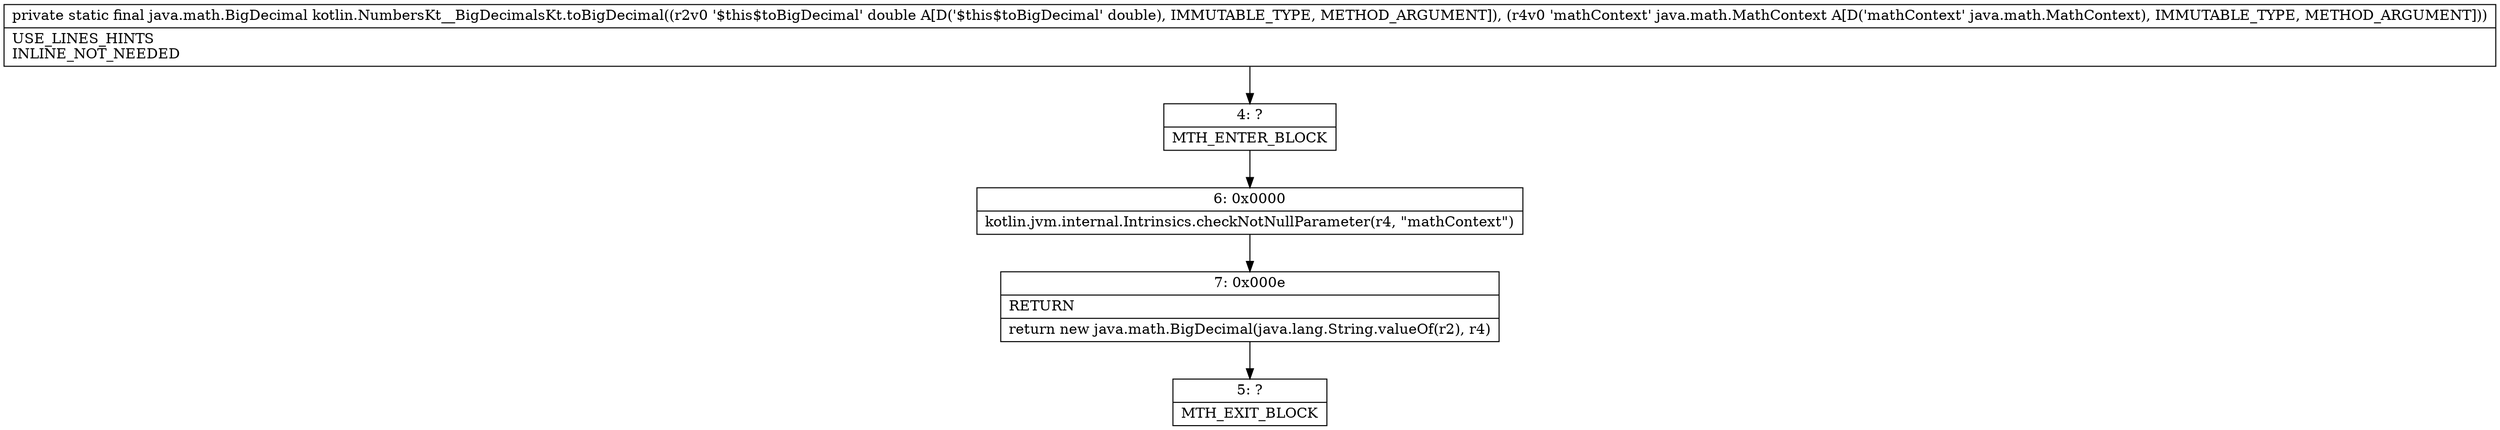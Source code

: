 digraph "CFG forkotlin.NumbersKt__BigDecimalsKt.toBigDecimal(DLjava\/math\/MathContext;)Ljava\/math\/BigDecimal;" {
Node_4 [shape=record,label="{4\:\ ?|MTH_ENTER_BLOCK\l}"];
Node_6 [shape=record,label="{6\:\ 0x0000|kotlin.jvm.internal.Intrinsics.checkNotNullParameter(r4, \"mathContext\")\l}"];
Node_7 [shape=record,label="{7\:\ 0x000e|RETURN\l|return new java.math.BigDecimal(java.lang.String.valueOf(r2), r4)\l}"];
Node_5 [shape=record,label="{5\:\ ?|MTH_EXIT_BLOCK\l}"];
MethodNode[shape=record,label="{private static final java.math.BigDecimal kotlin.NumbersKt__BigDecimalsKt.toBigDecimal((r2v0 '$this$toBigDecimal' double A[D('$this$toBigDecimal' double), IMMUTABLE_TYPE, METHOD_ARGUMENT]), (r4v0 'mathContext' java.math.MathContext A[D('mathContext' java.math.MathContext), IMMUTABLE_TYPE, METHOD_ARGUMENT]))  | USE_LINES_HINTS\lINLINE_NOT_NEEDED\l}"];
MethodNode -> Node_4;Node_4 -> Node_6;
Node_6 -> Node_7;
Node_7 -> Node_5;
}

